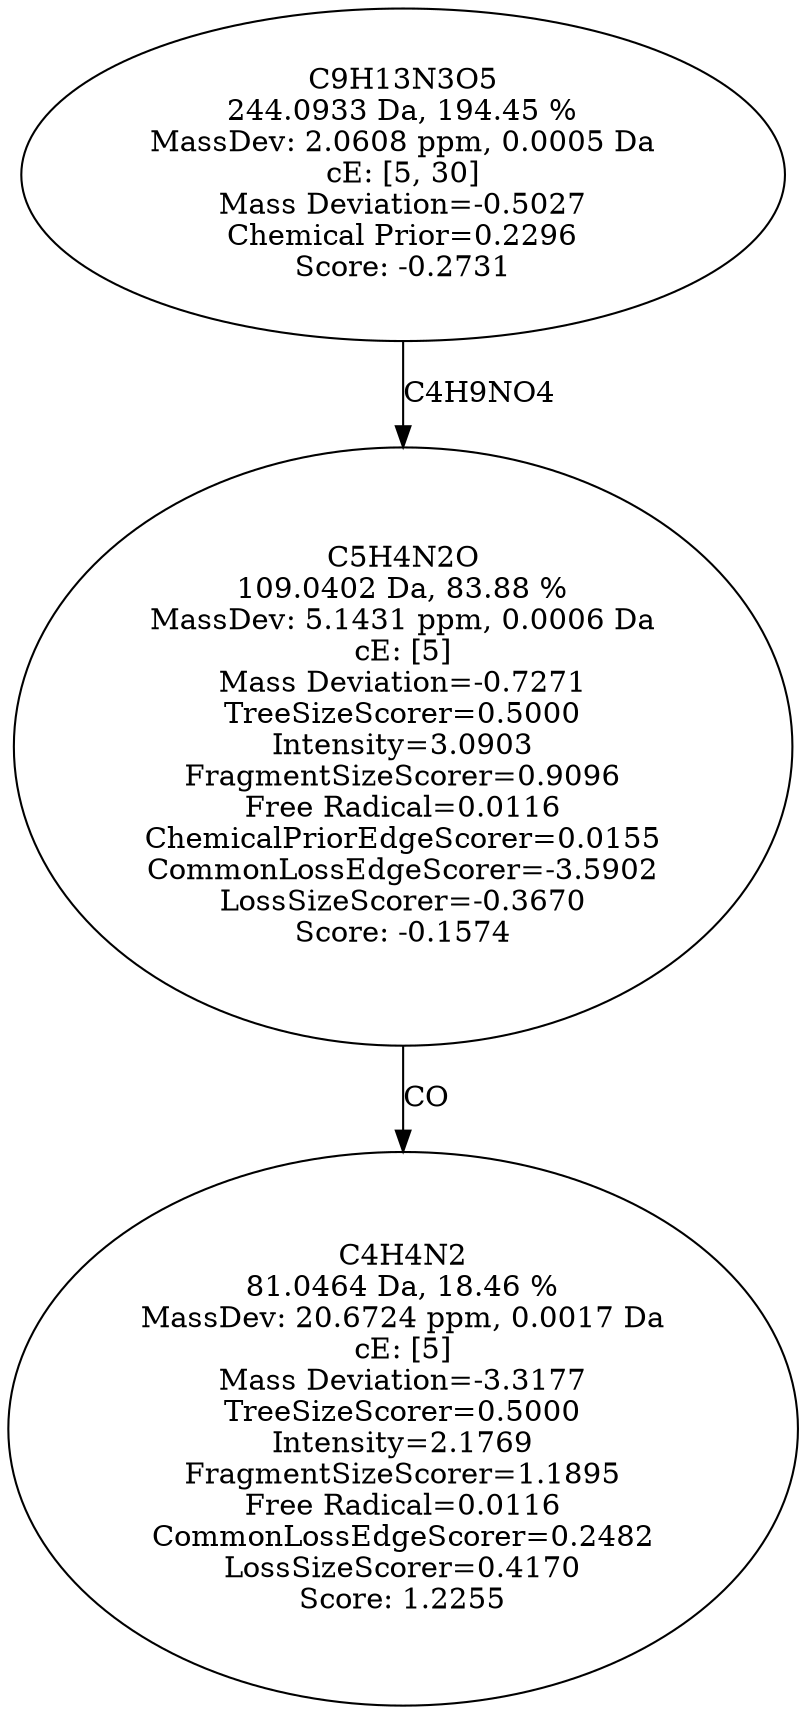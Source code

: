 strict digraph {
v1 [label="C4H4N2\n81.0464 Da, 18.46 %\nMassDev: 20.6724 ppm, 0.0017 Da\ncE: [5]\nMass Deviation=-3.3177\nTreeSizeScorer=0.5000\nIntensity=2.1769\nFragmentSizeScorer=1.1895\nFree Radical=0.0116\nCommonLossEdgeScorer=0.2482\nLossSizeScorer=0.4170\nScore: 1.2255"];
v2 [label="C5H4N2O\n109.0402 Da, 83.88 %\nMassDev: 5.1431 ppm, 0.0006 Da\ncE: [5]\nMass Deviation=-0.7271\nTreeSizeScorer=0.5000\nIntensity=3.0903\nFragmentSizeScorer=0.9096\nFree Radical=0.0116\nChemicalPriorEdgeScorer=0.0155\nCommonLossEdgeScorer=-3.5902\nLossSizeScorer=-0.3670\nScore: -0.1574"];
v3 [label="C9H13N3O5\n244.0933 Da, 194.45 %\nMassDev: 2.0608 ppm, 0.0005 Da\ncE: [5, 30]\nMass Deviation=-0.5027\nChemical Prior=0.2296\nScore: -0.2731"];
v2 -> v1 [label="CO"];
v3 -> v2 [label="C4H9NO4"];
}